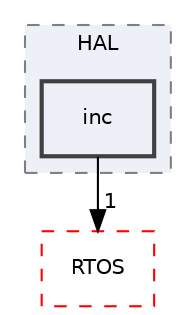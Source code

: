 digraph "SikendeRTOS/SikenderOS/HAL/inc"
{
 // LATEX_PDF_SIZE
  edge [fontname="Helvetica",fontsize="10",labelfontname="Helvetica",labelfontsize="10"];
  node [fontname="Helvetica",fontsize="10",shape=record];
  compound=true
  subgraph clusterdir_213d4a3950a82888692d05f6250aeb40 {
    graph [ bgcolor="#edf0f7", pencolor="grey50", style="filled,dashed,", label="HAL", fontname="Helvetica", fontsize="10", URL="dir_213d4a3950a82888692d05f6250aeb40.html"]
  dir_da61724cd14fbfa1bffbe9c70d427fa6 [shape=box, label="inc", style="filled,bold,", fillcolor="#edf0f7", color="grey25", URL="dir_da61724cd14fbfa1bffbe9c70d427fa6.html"];
  }
  dir_16270a37b5a8f4621cd86db794000964 [shape=box, label="RTOS", style="dashed,", fillcolor="#edf0f7", color="red", URL="dir_16270a37b5a8f4621cd86db794000964.html"];
  dir_da61724cd14fbfa1bffbe9c70d427fa6->dir_16270a37b5a8f4621cd86db794000964 [headlabel="1", labeldistance=1.5 headhref="dir_000002_000006.html"];
}
